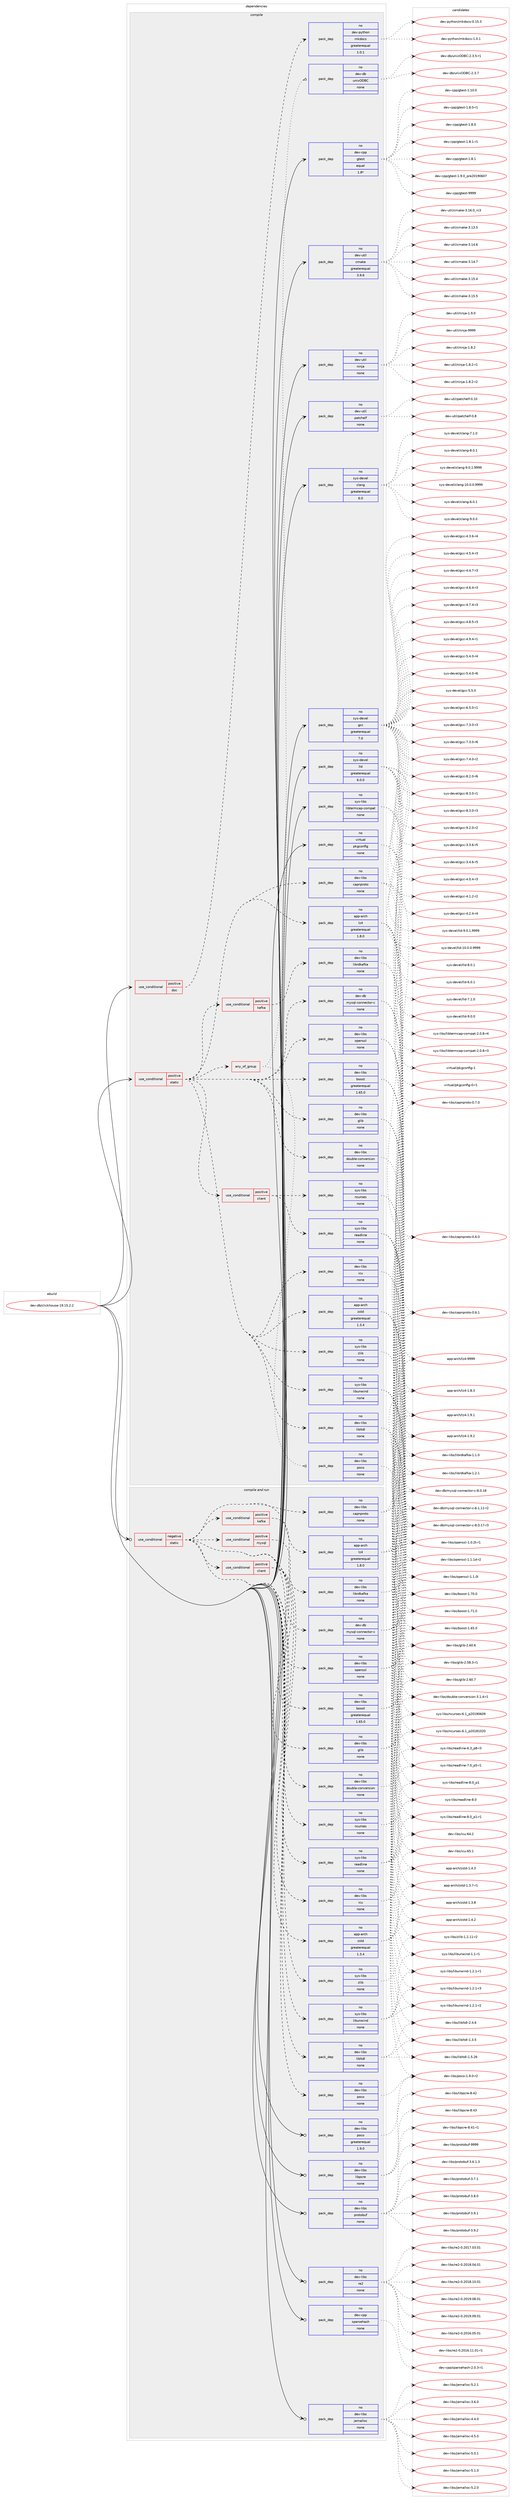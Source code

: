 digraph prolog {

# *************
# Graph options
# *************

newrank=true;
concentrate=true;
compound=true;
graph [rankdir=LR,fontname=Helvetica,fontsize=10,ranksep=1.5];#, ranksep=2.5, nodesep=0.2];
edge  [arrowhead=vee];
node  [fontname=Helvetica,fontsize=10];

# **********
# The ebuild
# **********

subgraph cluster_leftcol {
color=gray;
rank=same;
label=<<i>ebuild</i>>;
id [label="dev-db/clickhouse-19.15.2.2", color=red, width=4, href="../dev-db/clickhouse-19.15.2.2.svg"];
}

# ****************
# The dependencies
# ****************

subgraph cluster_midcol {
color=gray;
label=<<i>dependencies</i>>;
subgraph cluster_compile {
fillcolor="#eeeeee";
style=filled;
label=<<i>compile</i>>;
subgraph cond122513 {
dependency517816 [label=<<TABLE BORDER="0" CELLBORDER="1" CELLSPACING="0" CELLPADDING="4"><TR><TD ROWSPAN="3" CELLPADDING="10">use_conditional</TD></TR><TR><TD>positive</TD></TR><TR><TD>doc</TD></TR></TABLE>>, shape=none, color=red];
subgraph pack385701 {
dependency517817 [label=<<TABLE BORDER="0" CELLBORDER="1" CELLSPACING="0" CELLPADDING="4" WIDTH="220"><TR><TD ROWSPAN="6" CELLPADDING="30">pack_dep</TD></TR><TR><TD WIDTH="110">no</TD></TR><TR><TD>dev-python</TD></TR><TR><TD>mkdocs</TD></TR><TR><TD>greaterequal</TD></TR><TR><TD>1.0.1</TD></TR></TABLE>>, shape=none, color=blue];
}
dependency517816:e -> dependency517817:w [weight=20,style="dashed",arrowhead="vee"];
}
id:e -> dependency517816:w [weight=20,style="solid",arrowhead="vee"];
subgraph cond122514 {
dependency517818 [label=<<TABLE BORDER="0" CELLBORDER="1" CELLSPACING="0" CELLPADDING="4"><TR><TD ROWSPAN="3" CELLPADDING="10">use_conditional</TD></TR><TR><TD>positive</TD></TR><TR><TD>static</TD></TR></TABLE>>, shape=none, color=red];
subgraph pack385702 {
dependency517819 [label=<<TABLE BORDER="0" CELLBORDER="1" CELLSPACING="0" CELLPADDING="4" WIDTH="220"><TR><TD ROWSPAN="6" CELLPADDING="30">pack_dep</TD></TR><TR><TD WIDTH="110">no</TD></TR><TR><TD>app-arch</TD></TR><TR><TD>lz4</TD></TR><TR><TD>greaterequal</TD></TR><TR><TD>1.8.0</TD></TR></TABLE>>, shape=none, color=blue];
}
dependency517818:e -> dependency517819:w [weight=20,style="dashed",arrowhead="vee"];
subgraph pack385703 {
dependency517820 [label=<<TABLE BORDER="0" CELLBORDER="1" CELLSPACING="0" CELLPADDING="4" WIDTH="220"><TR><TD ROWSPAN="6" CELLPADDING="30">pack_dep</TD></TR><TR><TD WIDTH="110">no</TD></TR><TR><TD>app-arch</TD></TR><TR><TD>zstd</TD></TR><TR><TD>greaterequal</TD></TR><TR><TD>1.3.4</TD></TR></TABLE>>, shape=none, color=blue];
}
dependency517818:e -> dependency517820:w [weight=20,style="dashed",arrowhead="vee"];
subgraph cond122515 {
dependency517821 [label=<<TABLE BORDER="0" CELLBORDER="1" CELLSPACING="0" CELLPADDING="4"><TR><TD ROWSPAN="3" CELLPADDING="10">use_conditional</TD></TR><TR><TD>positive</TD></TR><TR><TD>client</TD></TR></TABLE>>, shape=none, color=red];
subgraph pack385704 {
dependency517822 [label=<<TABLE BORDER="0" CELLBORDER="1" CELLSPACING="0" CELLPADDING="4" WIDTH="220"><TR><TD ROWSPAN="6" CELLPADDING="30">pack_dep</TD></TR><TR><TD WIDTH="110">no</TD></TR><TR><TD>sys-libs</TD></TR><TR><TD>ncurses</TD></TR><TR><TD>none</TD></TR><TR><TD></TD></TR></TABLE>>, shape=none, color=blue];
}
dependency517821:e -> dependency517822:w [weight=20,style="dashed",arrowhead="vee"];
subgraph pack385705 {
dependency517823 [label=<<TABLE BORDER="0" CELLBORDER="1" CELLSPACING="0" CELLPADDING="4" WIDTH="220"><TR><TD ROWSPAN="6" CELLPADDING="30">pack_dep</TD></TR><TR><TD WIDTH="110">no</TD></TR><TR><TD>sys-libs</TD></TR><TR><TD>readline</TD></TR><TR><TD>none</TD></TR><TR><TD></TD></TR></TABLE>>, shape=none, color=blue];
}
dependency517821:e -> dependency517823:w [weight=20,style="dashed",arrowhead="vee"];
}
dependency517818:e -> dependency517821:w [weight=20,style="dashed",arrowhead="vee"];
subgraph pack385706 {
dependency517824 [label=<<TABLE BORDER="0" CELLBORDER="1" CELLSPACING="0" CELLPADDING="4" WIDTH="220"><TR><TD ROWSPAN="6" CELLPADDING="30">pack_dep</TD></TR><TR><TD WIDTH="110">no</TD></TR><TR><TD>dev-libs</TD></TR><TR><TD>double-conversion</TD></TR><TR><TD>none</TD></TR><TR><TD></TD></TR></TABLE>>, shape=none, color=blue];
}
dependency517818:e -> dependency517824:w [weight=20,style="dashed",arrowhead="vee"];
subgraph pack385707 {
dependency517825 [label=<<TABLE BORDER="0" CELLBORDER="1" CELLSPACING="0" CELLPADDING="4" WIDTH="220"><TR><TD ROWSPAN="6" CELLPADDING="30">pack_dep</TD></TR><TR><TD WIDTH="110">no</TD></TR><TR><TD>dev-libs</TD></TR><TR><TD>capnproto</TD></TR><TR><TD>none</TD></TR><TR><TD></TD></TR></TABLE>>, shape=none, color=blue];
}
dependency517818:e -> dependency517825:w [weight=20,style="dashed",arrowhead="vee"];
subgraph pack385708 {
dependency517826 [label=<<TABLE BORDER="0" CELLBORDER="1" CELLSPACING="0" CELLPADDING="4" WIDTH="220"><TR><TD ROWSPAN="6" CELLPADDING="30">pack_dep</TD></TR><TR><TD WIDTH="110">no</TD></TR><TR><TD>dev-libs</TD></TR><TR><TD>libltdl</TD></TR><TR><TD>none</TD></TR><TR><TD></TD></TR></TABLE>>, shape=none, color=blue];
}
dependency517818:e -> dependency517826:w [weight=20,style="dashed",arrowhead="vee"];
subgraph pack385709 {
dependency517827 [label=<<TABLE BORDER="0" CELLBORDER="1" CELLSPACING="0" CELLPADDING="4" WIDTH="220"><TR><TD ROWSPAN="6" CELLPADDING="30">pack_dep</TD></TR><TR><TD WIDTH="110">no</TD></TR><TR><TD>sys-libs</TD></TR><TR><TD>libunwind</TD></TR><TR><TD>none</TD></TR><TR><TD></TD></TR></TABLE>>, shape=none, color=blue];
}
dependency517818:e -> dependency517827:w [weight=20,style="dashed",arrowhead="vee"];
subgraph pack385710 {
dependency517828 [label=<<TABLE BORDER="0" CELLBORDER="1" CELLSPACING="0" CELLPADDING="4" WIDTH="220"><TR><TD ROWSPAN="6" CELLPADDING="30">pack_dep</TD></TR><TR><TD WIDTH="110">no</TD></TR><TR><TD>sys-libs</TD></TR><TR><TD>zlib</TD></TR><TR><TD>none</TD></TR><TR><TD></TD></TR></TABLE>>, shape=none, color=blue];
}
dependency517818:e -> dependency517828:w [weight=20,style="dashed",arrowhead="vee"];
subgraph any9274 {
dependency517829 [label=<<TABLE BORDER="0" CELLBORDER="1" CELLSPACING="0" CELLPADDING="4"><TR><TD CELLPADDING="10">any_of_group</TD></TR></TABLE>>, shape=none, color=red];subgraph pack385711 {
dependency517830 [label=<<TABLE BORDER="0" CELLBORDER="1" CELLSPACING="0" CELLPADDING="4" WIDTH="220"><TR><TD ROWSPAN="6" CELLPADDING="30">pack_dep</TD></TR><TR><TD WIDTH="110">no</TD></TR><TR><TD>dev-db</TD></TR><TR><TD>unixODBC</TD></TR><TR><TD>none</TD></TR><TR><TD></TD></TR></TABLE>>, shape=none, color=blue];
}
dependency517829:e -> dependency517830:w [weight=20,style="dotted",arrowhead="oinv"];
subgraph pack385712 {
dependency517831 [label=<<TABLE BORDER="0" CELLBORDER="1" CELLSPACING="0" CELLPADDING="4" WIDTH="220"><TR><TD ROWSPAN="6" CELLPADDING="30">pack_dep</TD></TR><TR><TD WIDTH="110">no</TD></TR><TR><TD>dev-libs</TD></TR><TR><TD>poco</TD></TR><TR><TD>none</TD></TR><TR><TD></TD></TR></TABLE>>, shape=none, color=blue];
}
dependency517829:e -> dependency517831:w [weight=20,style="dotted",arrowhead="oinv"];
}
dependency517818:e -> dependency517829:w [weight=20,style="dashed",arrowhead="vee"];
subgraph pack385713 {
dependency517832 [label=<<TABLE BORDER="0" CELLBORDER="1" CELLSPACING="0" CELLPADDING="4" WIDTH="220"><TR><TD ROWSPAN="6" CELLPADDING="30">pack_dep</TD></TR><TR><TD WIDTH="110">no</TD></TR><TR><TD>dev-libs</TD></TR><TR><TD>icu</TD></TR><TR><TD>none</TD></TR><TR><TD></TD></TR></TABLE>>, shape=none, color=blue];
}
dependency517818:e -> dependency517832:w [weight=20,style="dashed",arrowhead="vee"];
subgraph pack385714 {
dependency517833 [label=<<TABLE BORDER="0" CELLBORDER="1" CELLSPACING="0" CELLPADDING="4" WIDTH="220"><TR><TD ROWSPAN="6" CELLPADDING="30">pack_dep</TD></TR><TR><TD WIDTH="110">no</TD></TR><TR><TD>dev-libs</TD></TR><TR><TD>glib</TD></TR><TR><TD>none</TD></TR><TR><TD></TD></TR></TABLE>>, shape=none, color=blue];
}
dependency517818:e -> dependency517833:w [weight=20,style="dashed",arrowhead="vee"];
subgraph pack385715 {
dependency517834 [label=<<TABLE BORDER="0" CELLBORDER="1" CELLSPACING="0" CELLPADDING="4" WIDTH="220"><TR><TD ROWSPAN="6" CELLPADDING="30">pack_dep</TD></TR><TR><TD WIDTH="110">no</TD></TR><TR><TD>dev-libs</TD></TR><TR><TD>boost</TD></TR><TR><TD>greaterequal</TD></TR><TR><TD>1.65.0</TD></TR></TABLE>>, shape=none, color=blue];
}
dependency517818:e -> dependency517834:w [weight=20,style="dashed",arrowhead="vee"];
subgraph pack385716 {
dependency517835 [label=<<TABLE BORDER="0" CELLBORDER="1" CELLSPACING="0" CELLPADDING="4" WIDTH="220"><TR><TD ROWSPAN="6" CELLPADDING="30">pack_dep</TD></TR><TR><TD WIDTH="110">no</TD></TR><TR><TD>dev-libs</TD></TR><TR><TD>openssl</TD></TR><TR><TD>none</TD></TR><TR><TD></TD></TR></TABLE>>, shape=none, color=blue];
}
dependency517818:e -> dependency517835:w [weight=20,style="dashed",arrowhead="vee"];
subgraph pack385717 {
dependency517836 [label=<<TABLE BORDER="0" CELLBORDER="1" CELLSPACING="0" CELLPADDING="4" WIDTH="220"><TR><TD ROWSPAN="6" CELLPADDING="30">pack_dep</TD></TR><TR><TD WIDTH="110">no</TD></TR><TR><TD>dev-db</TD></TR><TR><TD>mysql-connector-c</TD></TR><TR><TD>none</TD></TR><TR><TD></TD></TR></TABLE>>, shape=none, color=blue];
}
dependency517818:e -> dependency517836:w [weight=20,style="dashed",arrowhead="vee"];
subgraph cond122516 {
dependency517837 [label=<<TABLE BORDER="0" CELLBORDER="1" CELLSPACING="0" CELLPADDING="4"><TR><TD ROWSPAN="3" CELLPADDING="10">use_conditional</TD></TR><TR><TD>positive</TD></TR><TR><TD>kafka</TD></TR></TABLE>>, shape=none, color=red];
subgraph pack385718 {
dependency517838 [label=<<TABLE BORDER="0" CELLBORDER="1" CELLSPACING="0" CELLPADDING="4" WIDTH="220"><TR><TD ROWSPAN="6" CELLPADDING="30">pack_dep</TD></TR><TR><TD WIDTH="110">no</TD></TR><TR><TD>dev-libs</TD></TR><TR><TD>librdkafka</TD></TR><TR><TD>none</TD></TR><TR><TD></TD></TR></TABLE>>, shape=none, color=blue];
}
dependency517837:e -> dependency517838:w [weight=20,style="dashed",arrowhead="vee"];
}
dependency517818:e -> dependency517837:w [weight=20,style="dashed",arrowhead="vee"];
}
id:e -> dependency517818:w [weight=20,style="solid",arrowhead="vee"];
subgraph pack385719 {
dependency517839 [label=<<TABLE BORDER="0" CELLBORDER="1" CELLSPACING="0" CELLPADDING="4" WIDTH="220"><TR><TD ROWSPAN="6" CELLPADDING="30">pack_dep</TD></TR><TR><TD WIDTH="110">no</TD></TR><TR><TD>dev-cpp</TD></TR><TR><TD>gtest</TD></TR><TR><TD>equal</TD></TR><TR><TD>1.8*</TD></TR></TABLE>>, shape=none, color=blue];
}
id:e -> dependency517839:w [weight=20,style="solid",arrowhead="vee"];
subgraph pack385720 {
dependency517840 [label=<<TABLE BORDER="0" CELLBORDER="1" CELLSPACING="0" CELLPADDING="4" WIDTH="220"><TR><TD ROWSPAN="6" CELLPADDING="30">pack_dep</TD></TR><TR><TD WIDTH="110">no</TD></TR><TR><TD>dev-util</TD></TR><TR><TD>cmake</TD></TR><TR><TD>greaterequal</TD></TR><TR><TD>3.9.6</TD></TR></TABLE>>, shape=none, color=blue];
}
id:e -> dependency517840:w [weight=20,style="solid",arrowhead="vee"];
subgraph pack385721 {
dependency517841 [label=<<TABLE BORDER="0" CELLBORDER="1" CELLSPACING="0" CELLPADDING="4" WIDTH="220"><TR><TD ROWSPAN="6" CELLPADDING="30">pack_dep</TD></TR><TR><TD WIDTH="110">no</TD></TR><TR><TD>dev-util</TD></TR><TR><TD>ninja</TD></TR><TR><TD>none</TD></TR><TR><TD></TD></TR></TABLE>>, shape=none, color=blue];
}
id:e -> dependency517841:w [weight=20,style="solid",arrowhead="vee"];
subgraph pack385722 {
dependency517842 [label=<<TABLE BORDER="0" CELLBORDER="1" CELLSPACING="0" CELLPADDING="4" WIDTH="220"><TR><TD ROWSPAN="6" CELLPADDING="30">pack_dep</TD></TR><TR><TD WIDTH="110">no</TD></TR><TR><TD>dev-util</TD></TR><TR><TD>patchelf</TD></TR><TR><TD>none</TD></TR><TR><TD></TD></TR></TABLE>>, shape=none, color=blue];
}
id:e -> dependency517842:w [weight=20,style="solid",arrowhead="vee"];
subgraph pack385723 {
dependency517843 [label=<<TABLE BORDER="0" CELLBORDER="1" CELLSPACING="0" CELLPADDING="4" WIDTH="220"><TR><TD ROWSPAN="6" CELLPADDING="30">pack_dep</TD></TR><TR><TD WIDTH="110">no</TD></TR><TR><TD>sys-devel</TD></TR><TR><TD>clang</TD></TR><TR><TD>greaterequal</TD></TR><TR><TD>6.0</TD></TR></TABLE>>, shape=none, color=blue];
}
id:e -> dependency517843:w [weight=20,style="solid",arrowhead="vee"];
subgraph pack385724 {
dependency517844 [label=<<TABLE BORDER="0" CELLBORDER="1" CELLSPACING="0" CELLPADDING="4" WIDTH="220"><TR><TD ROWSPAN="6" CELLPADDING="30">pack_dep</TD></TR><TR><TD WIDTH="110">no</TD></TR><TR><TD>sys-devel</TD></TR><TR><TD>gcc</TD></TR><TR><TD>greaterequal</TD></TR><TR><TD>7.0</TD></TR></TABLE>>, shape=none, color=blue];
}
id:e -> dependency517844:w [weight=20,style="solid",arrowhead="vee"];
subgraph pack385725 {
dependency517845 [label=<<TABLE BORDER="0" CELLBORDER="1" CELLSPACING="0" CELLPADDING="4" WIDTH="220"><TR><TD ROWSPAN="6" CELLPADDING="30">pack_dep</TD></TR><TR><TD WIDTH="110">no</TD></TR><TR><TD>sys-devel</TD></TR><TR><TD>lld</TD></TR><TR><TD>greaterequal</TD></TR><TR><TD>6.0.0</TD></TR></TABLE>>, shape=none, color=blue];
}
id:e -> dependency517845:w [weight=20,style="solid",arrowhead="vee"];
subgraph pack385726 {
dependency517846 [label=<<TABLE BORDER="0" CELLBORDER="1" CELLSPACING="0" CELLPADDING="4" WIDTH="220"><TR><TD ROWSPAN="6" CELLPADDING="30">pack_dep</TD></TR><TR><TD WIDTH="110">no</TD></TR><TR><TD>sys-libs</TD></TR><TR><TD>libtermcap-compat</TD></TR><TR><TD>none</TD></TR><TR><TD></TD></TR></TABLE>>, shape=none, color=blue];
}
id:e -> dependency517846:w [weight=20,style="solid",arrowhead="vee"];
subgraph pack385727 {
dependency517847 [label=<<TABLE BORDER="0" CELLBORDER="1" CELLSPACING="0" CELLPADDING="4" WIDTH="220"><TR><TD ROWSPAN="6" CELLPADDING="30">pack_dep</TD></TR><TR><TD WIDTH="110">no</TD></TR><TR><TD>virtual</TD></TR><TR><TD>pkgconfig</TD></TR><TR><TD>none</TD></TR><TR><TD></TD></TR></TABLE>>, shape=none, color=blue];
}
id:e -> dependency517847:w [weight=20,style="solid",arrowhead="vee"];
}
subgraph cluster_compileandrun {
fillcolor="#eeeeee";
style=filled;
label=<<i>compile and run</i>>;
subgraph cond122517 {
dependency517848 [label=<<TABLE BORDER="0" CELLBORDER="1" CELLSPACING="0" CELLPADDING="4"><TR><TD ROWSPAN="3" CELLPADDING="10">use_conditional</TD></TR><TR><TD>negative</TD></TR><TR><TD>static</TD></TR></TABLE>>, shape=none, color=red];
subgraph pack385728 {
dependency517849 [label=<<TABLE BORDER="0" CELLBORDER="1" CELLSPACING="0" CELLPADDING="4" WIDTH="220"><TR><TD ROWSPAN="6" CELLPADDING="30">pack_dep</TD></TR><TR><TD WIDTH="110">no</TD></TR><TR><TD>app-arch</TD></TR><TR><TD>lz4</TD></TR><TR><TD>greaterequal</TD></TR><TR><TD>1.8.0</TD></TR></TABLE>>, shape=none, color=blue];
}
dependency517848:e -> dependency517849:w [weight=20,style="dashed",arrowhead="vee"];
subgraph pack385729 {
dependency517850 [label=<<TABLE BORDER="0" CELLBORDER="1" CELLSPACING="0" CELLPADDING="4" WIDTH="220"><TR><TD ROWSPAN="6" CELLPADDING="30">pack_dep</TD></TR><TR><TD WIDTH="110">no</TD></TR><TR><TD>app-arch</TD></TR><TR><TD>zstd</TD></TR><TR><TD>greaterequal</TD></TR><TR><TD>1.3.4</TD></TR></TABLE>>, shape=none, color=blue];
}
dependency517848:e -> dependency517850:w [weight=20,style="dashed",arrowhead="vee"];
subgraph cond122518 {
dependency517851 [label=<<TABLE BORDER="0" CELLBORDER="1" CELLSPACING="0" CELLPADDING="4"><TR><TD ROWSPAN="3" CELLPADDING="10">use_conditional</TD></TR><TR><TD>positive</TD></TR><TR><TD>client</TD></TR></TABLE>>, shape=none, color=red];
subgraph pack385730 {
dependency517852 [label=<<TABLE BORDER="0" CELLBORDER="1" CELLSPACING="0" CELLPADDING="4" WIDTH="220"><TR><TD ROWSPAN="6" CELLPADDING="30">pack_dep</TD></TR><TR><TD WIDTH="110">no</TD></TR><TR><TD>sys-libs</TD></TR><TR><TD>ncurses</TD></TR><TR><TD>none</TD></TR><TR><TD></TD></TR></TABLE>>, shape=none, color=blue];
}
dependency517851:e -> dependency517852:w [weight=20,style="dashed",arrowhead="vee"];
subgraph pack385731 {
dependency517853 [label=<<TABLE BORDER="0" CELLBORDER="1" CELLSPACING="0" CELLPADDING="4" WIDTH="220"><TR><TD ROWSPAN="6" CELLPADDING="30">pack_dep</TD></TR><TR><TD WIDTH="110">no</TD></TR><TR><TD>sys-libs</TD></TR><TR><TD>readline</TD></TR><TR><TD>none</TD></TR><TR><TD></TD></TR></TABLE>>, shape=none, color=blue];
}
dependency517851:e -> dependency517853:w [weight=20,style="dashed",arrowhead="vee"];
}
dependency517848:e -> dependency517851:w [weight=20,style="dashed",arrowhead="vee"];
subgraph pack385732 {
dependency517854 [label=<<TABLE BORDER="0" CELLBORDER="1" CELLSPACING="0" CELLPADDING="4" WIDTH="220"><TR><TD ROWSPAN="6" CELLPADDING="30">pack_dep</TD></TR><TR><TD WIDTH="110">no</TD></TR><TR><TD>dev-libs</TD></TR><TR><TD>double-conversion</TD></TR><TR><TD>none</TD></TR><TR><TD></TD></TR></TABLE>>, shape=none, color=blue];
}
dependency517848:e -> dependency517854:w [weight=20,style="dashed",arrowhead="vee"];
subgraph pack385733 {
dependency517855 [label=<<TABLE BORDER="0" CELLBORDER="1" CELLSPACING="0" CELLPADDING="4" WIDTH="220"><TR><TD ROWSPAN="6" CELLPADDING="30">pack_dep</TD></TR><TR><TD WIDTH="110">no</TD></TR><TR><TD>dev-libs</TD></TR><TR><TD>capnproto</TD></TR><TR><TD>none</TD></TR><TR><TD></TD></TR></TABLE>>, shape=none, color=blue];
}
dependency517848:e -> dependency517855:w [weight=20,style="dashed",arrowhead="vee"];
subgraph pack385734 {
dependency517856 [label=<<TABLE BORDER="0" CELLBORDER="1" CELLSPACING="0" CELLPADDING="4" WIDTH="220"><TR><TD ROWSPAN="6" CELLPADDING="30">pack_dep</TD></TR><TR><TD WIDTH="110">no</TD></TR><TR><TD>dev-libs</TD></TR><TR><TD>libltdl</TD></TR><TR><TD>none</TD></TR><TR><TD></TD></TR></TABLE>>, shape=none, color=blue];
}
dependency517848:e -> dependency517856:w [weight=20,style="dashed",arrowhead="vee"];
subgraph pack385735 {
dependency517857 [label=<<TABLE BORDER="0" CELLBORDER="1" CELLSPACING="0" CELLPADDING="4" WIDTH="220"><TR><TD ROWSPAN="6" CELLPADDING="30">pack_dep</TD></TR><TR><TD WIDTH="110">no</TD></TR><TR><TD>sys-libs</TD></TR><TR><TD>libunwind</TD></TR><TR><TD>none</TD></TR><TR><TD></TD></TR></TABLE>>, shape=none, color=blue];
}
dependency517848:e -> dependency517857:w [weight=20,style="dashed",arrowhead="vee"];
subgraph pack385736 {
dependency517858 [label=<<TABLE BORDER="0" CELLBORDER="1" CELLSPACING="0" CELLPADDING="4" WIDTH="220"><TR><TD ROWSPAN="6" CELLPADDING="30">pack_dep</TD></TR><TR><TD WIDTH="110">no</TD></TR><TR><TD>sys-libs</TD></TR><TR><TD>zlib</TD></TR><TR><TD>none</TD></TR><TR><TD></TD></TR></TABLE>>, shape=none, color=blue];
}
dependency517848:e -> dependency517858:w [weight=20,style="dashed",arrowhead="vee"];
subgraph pack385737 {
dependency517859 [label=<<TABLE BORDER="0" CELLBORDER="1" CELLSPACING="0" CELLPADDING="4" WIDTH="220"><TR><TD ROWSPAN="6" CELLPADDING="30">pack_dep</TD></TR><TR><TD WIDTH="110">no</TD></TR><TR><TD>dev-libs</TD></TR><TR><TD>poco</TD></TR><TR><TD>none</TD></TR><TR><TD></TD></TR></TABLE>>, shape=none, color=blue];
}
dependency517848:e -> dependency517859:w [weight=20,style="dashed",arrowhead="vee"];
subgraph pack385738 {
dependency517860 [label=<<TABLE BORDER="0" CELLBORDER="1" CELLSPACING="0" CELLPADDING="4" WIDTH="220"><TR><TD ROWSPAN="6" CELLPADDING="30">pack_dep</TD></TR><TR><TD WIDTH="110">no</TD></TR><TR><TD>dev-libs</TD></TR><TR><TD>icu</TD></TR><TR><TD>none</TD></TR><TR><TD></TD></TR></TABLE>>, shape=none, color=blue];
}
dependency517848:e -> dependency517860:w [weight=20,style="dashed",arrowhead="vee"];
subgraph pack385739 {
dependency517861 [label=<<TABLE BORDER="0" CELLBORDER="1" CELLSPACING="0" CELLPADDING="4" WIDTH="220"><TR><TD ROWSPAN="6" CELLPADDING="30">pack_dep</TD></TR><TR><TD WIDTH="110">no</TD></TR><TR><TD>dev-libs</TD></TR><TR><TD>glib</TD></TR><TR><TD>none</TD></TR><TR><TD></TD></TR></TABLE>>, shape=none, color=blue];
}
dependency517848:e -> dependency517861:w [weight=20,style="dashed",arrowhead="vee"];
subgraph pack385740 {
dependency517862 [label=<<TABLE BORDER="0" CELLBORDER="1" CELLSPACING="0" CELLPADDING="4" WIDTH="220"><TR><TD ROWSPAN="6" CELLPADDING="30">pack_dep</TD></TR><TR><TD WIDTH="110">no</TD></TR><TR><TD>dev-libs</TD></TR><TR><TD>boost</TD></TR><TR><TD>greaterequal</TD></TR><TR><TD>1.65.0</TD></TR></TABLE>>, shape=none, color=blue];
}
dependency517848:e -> dependency517862:w [weight=20,style="dashed",arrowhead="vee"];
subgraph pack385741 {
dependency517863 [label=<<TABLE BORDER="0" CELLBORDER="1" CELLSPACING="0" CELLPADDING="4" WIDTH="220"><TR><TD ROWSPAN="6" CELLPADDING="30">pack_dep</TD></TR><TR><TD WIDTH="110">no</TD></TR><TR><TD>dev-libs</TD></TR><TR><TD>openssl</TD></TR><TR><TD>none</TD></TR><TR><TD></TD></TR></TABLE>>, shape=none, color=blue];
}
dependency517848:e -> dependency517863:w [weight=20,style="dashed",arrowhead="vee"];
subgraph cond122519 {
dependency517864 [label=<<TABLE BORDER="0" CELLBORDER="1" CELLSPACING="0" CELLPADDING="4"><TR><TD ROWSPAN="3" CELLPADDING="10">use_conditional</TD></TR><TR><TD>positive</TD></TR><TR><TD>kafka</TD></TR></TABLE>>, shape=none, color=red];
subgraph pack385742 {
dependency517865 [label=<<TABLE BORDER="0" CELLBORDER="1" CELLSPACING="0" CELLPADDING="4" WIDTH="220"><TR><TD ROWSPAN="6" CELLPADDING="30">pack_dep</TD></TR><TR><TD WIDTH="110">no</TD></TR><TR><TD>dev-libs</TD></TR><TR><TD>librdkafka</TD></TR><TR><TD>none</TD></TR><TR><TD></TD></TR></TABLE>>, shape=none, color=blue];
}
dependency517864:e -> dependency517865:w [weight=20,style="dashed",arrowhead="vee"];
}
dependency517848:e -> dependency517864:w [weight=20,style="dashed",arrowhead="vee"];
subgraph cond122520 {
dependency517866 [label=<<TABLE BORDER="0" CELLBORDER="1" CELLSPACING="0" CELLPADDING="4"><TR><TD ROWSPAN="3" CELLPADDING="10">use_conditional</TD></TR><TR><TD>positive</TD></TR><TR><TD>mysql</TD></TR></TABLE>>, shape=none, color=red];
subgraph pack385743 {
dependency517867 [label=<<TABLE BORDER="0" CELLBORDER="1" CELLSPACING="0" CELLPADDING="4" WIDTH="220"><TR><TD ROWSPAN="6" CELLPADDING="30">pack_dep</TD></TR><TR><TD WIDTH="110">no</TD></TR><TR><TD>dev-db</TD></TR><TR><TD>mysql-connector-c</TD></TR><TR><TD>none</TD></TR><TR><TD></TD></TR></TABLE>>, shape=none, color=blue];
}
dependency517866:e -> dependency517867:w [weight=20,style="dashed",arrowhead="vee"];
}
dependency517848:e -> dependency517866:w [weight=20,style="dashed",arrowhead="vee"];
}
id:e -> dependency517848:w [weight=20,style="solid",arrowhead="odotvee"];
subgraph pack385744 {
dependency517868 [label=<<TABLE BORDER="0" CELLBORDER="1" CELLSPACING="0" CELLPADDING="4" WIDTH="220"><TR><TD ROWSPAN="6" CELLPADDING="30">pack_dep</TD></TR><TR><TD WIDTH="110">no</TD></TR><TR><TD>dev-cpp</TD></TR><TR><TD>sparsehash</TD></TR><TR><TD>none</TD></TR><TR><TD></TD></TR></TABLE>>, shape=none, color=blue];
}
id:e -> dependency517868:w [weight=20,style="solid",arrowhead="odotvee"];
subgraph pack385745 {
dependency517869 [label=<<TABLE BORDER="0" CELLBORDER="1" CELLSPACING="0" CELLPADDING="4" WIDTH="220"><TR><TD ROWSPAN="6" CELLPADDING="30">pack_dep</TD></TR><TR><TD WIDTH="110">no</TD></TR><TR><TD>dev-libs</TD></TR><TR><TD>jemalloc</TD></TR><TR><TD>none</TD></TR><TR><TD></TD></TR></TABLE>>, shape=none, color=blue];
}
id:e -> dependency517869:w [weight=20,style="solid",arrowhead="odotvee"];
subgraph pack385746 {
dependency517870 [label=<<TABLE BORDER="0" CELLBORDER="1" CELLSPACING="0" CELLPADDING="4" WIDTH="220"><TR><TD ROWSPAN="6" CELLPADDING="30">pack_dep</TD></TR><TR><TD WIDTH="110">no</TD></TR><TR><TD>dev-libs</TD></TR><TR><TD>libpcre</TD></TR><TR><TD>none</TD></TR><TR><TD></TD></TR></TABLE>>, shape=none, color=blue];
}
id:e -> dependency517870:w [weight=20,style="solid",arrowhead="odotvee"];
subgraph pack385747 {
dependency517871 [label=<<TABLE BORDER="0" CELLBORDER="1" CELLSPACING="0" CELLPADDING="4" WIDTH="220"><TR><TD ROWSPAN="6" CELLPADDING="30">pack_dep</TD></TR><TR><TD WIDTH="110">no</TD></TR><TR><TD>dev-libs</TD></TR><TR><TD>poco</TD></TR><TR><TD>greaterequal</TD></TR><TR><TD>1.9.0</TD></TR></TABLE>>, shape=none, color=blue];
}
id:e -> dependency517871:w [weight=20,style="solid",arrowhead="odotvee"];
subgraph pack385748 {
dependency517872 [label=<<TABLE BORDER="0" CELLBORDER="1" CELLSPACING="0" CELLPADDING="4" WIDTH="220"><TR><TD ROWSPAN="6" CELLPADDING="30">pack_dep</TD></TR><TR><TD WIDTH="110">no</TD></TR><TR><TD>dev-libs</TD></TR><TR><TD>protobuf</TD></TR><TR><TD>none</TD></TR><TR><TD></TD></TR></TABLE>>, shape=none, color=blue];
}
id:e -> dependency517872:w [weight=20,style="solid",arrowhead="odotvee"];
subgraph pack385749 {
dependency517873 [label=<<TABLE BORDER="0" CELLBORDER="1" CELLSPACING="0" CELLPADDING="4" WIDTH="220"><TR><TD ROWSPAN="6" CELLPADDING="30">pack_dep</TD></TR><TR><TD WIDTH="110">no</TD></TR><TR><TD>dev-libs</TD></TR><TR><TD>re2</TD></TR><TR><TD>none</TD></TR><TR><TD></TD></TR></TABLE>>, shape=none, color=blue];
}
id:e -> dependency517873:w [weight=20,style="solid",arrowhead="odotvee"];
}
subgraph cluster_run {
fillcolor="#eeeeee";
style=filled;
label=<<i>run</i>>;
}
}

# **************
# The candidates
# **************

subgraph cluster_choices {
rank=same;
color=gray;
label=<<i>candidates</i>>;

subgraph choice385701 {
color=black;
nodesep=1;
choice10010111845112121116104111110471091071001119911545484649534651 [label="dev-python/mkdocs-0.15.3", color=red, width=4,href="../dev-python/mkdocs-0.15.3.svg"];
choice100101118451121211161041111104710910710011199115454946484649 [label="dev-python/mkdocs-1.0.1", color=red, width=4,href="../dev-python/mkdocs-1.0.1.svg"];
dependency517817:e -> choice10010111845112121116104111110471091071001119911545484649534651:w [style=dotted,weight="100"];
dependency517817:e -> choice100101118451121211161041111104710910710011199115454946484649:w [style=dotted,weight="100"];
}
subgraph choice385702 {
color=black;
nodesep=1;
choice971121124597114991044710812252454946564651 [label="app-arch/lz4-1.8.3", color=red, width=4,href="../app-arch/lz4-1.8.3.svg"];
choice971121124597114991044710812252454946574649 [label="app-arch/lz4-1.9.1", color=red, width=4,href="../app-arch/lz4-1.9.1.svg"];
choice971121124597114991044710812252454946574650 [label="app-arch/lz4-1.9.2", color=red, width=4,href="../app-arch/lz4-1.9.2.svg"];
choice9711211245971149910447108122524557575757 [label="app-arch/lz4-9999", color=red, width=4,href="../app-arch/lz4-9999.svg"];
dependency517819:e -> choice971121124597114991044710812252454946564651:w [style=dotted,weight="100"];
dependency517819:e -> choice971121124597114991044710812252454946574649:w [style=dotted,weight="100"];
dependency517819:e -> choice971121124597114991044710812252454946574650:w [style=dotted,weight="100"];
dependency517819:e -> choice9711211245971149910447108122524557575757:w [style=dotted,weight="100"];
}
subgraph choice385703 {
color=black;
nodesep=1;
choice97112112459711499104471221151161004549465146554511449 [label="app-arch/zstd-1.3.7-r1", color=red, width=4,href="../app-arch/zstd-1.3.7-r1.svg"];
choice9711211245971149910447122115116100454946514656 [label="app-arch/zstd-1.3.8", color=red, width=4,href="../app-arch/zstd-1.3.8.svg"];
choice9711211245971149910447122115116100454946524650 [label="app-arch/zstd-1.4.2", color=red, width=4,href="../app-arch/zstd-1.4.2.svg"];
choice9711211245971149910447122115116100454946524651 [label="app-arch/zstd-1.4.3", color=red, width=4,href="../app-arch/zstd-1.4.3.svg"];
dependency517820:e -> choice97112112459711499104471221151161004549465146554511449:w [style=dotted,weight="100"];
dependency517820:e -> choice9711211245971149910447122115116100454946514656:w [style=dotted,weight="100"];
dependency517820:e -> choice9711211245971149910447122115116100454946524650:w [style=dotted,weight="100"];
dependency517820:e -> choice9711211245971149910447122115116100454946524651:w [style=dotted,weight="100"];
}
subgraph choice385704 {
color=black;
nodesep=1;
choice1151211154510810598115471109911711411510111545544649951125048495649485048 [label="sys-libs/ncurses-6.1_p20181020", color=red, width=4,href="../sys-libs/ncurses-6.1_p20181020.svg"];
choice1151211154510810598115471109911711411510111545544649951125048495748544857 [label="sys-libs/ncurses-6.1_p20190609", color=red, width=4,href="../sys-libs/ncurses-6.1_p20190609.svg"];
dependency517822:e -> choice1151211154510810598115471109911711411510111545544649951125048495649485048:w [style=dotted,weight="100"];
dependency517822:e -> choice1151211154510810598115471109911711411510111545544649951125048495748544857:w [style=dotted,weight="100"];
}
subgraph choice385705 {
color=black;
nodesep=1;
choice115121115451081059811547114101971001081051101014554465195112564511451 [label="sys-libs/readline-6.3_p8-r3", color=red, width=4,href="../sys-libs/readline-6.3_p8-r3.svg"];
choice115121115451081059811547114101971001081051101014555464895112534511449 [label="sys-libs/readline-7.0_p5-r1", color=red, width=4,href="../sys-libs/readline-7.0_p5-r1.svg"];
choice1151211154510810598115471141019710010810511010145564648 [label="sys-libs/readline-8.0", color=red, width=4,href="../sys-libs/readline-8.0.svg"];
choice11512111545108105981154711410197100108105110101455646489511249 [label="sys-libs/readline-8.0_p1", color=red, width=4,href="../sys-libs/readline-8.0_p1.svg"];
choice115121115451081059811547114101971001081051101014556464895112494511449 [label="sys-libs/readline-8.0_p1-r1", color=red, width=4,href="../sys-libs/readline-8.0_p1-r1.svg"];
dependency517823:e -> choice115121115451081059811547114101971001081051101014554465195112564511451:w [style=dotted,weight="100"];
dependency517823:e -> choice115121115451081059811547114101971001081051101014555464895112534511449:w [style=dotted,weight="100"];
dependency517823:e -> choice1151211154510810598115471141019710010810511010145564648:w [style=dotted,weight="100"];
dependency517823:e -> choice11512111545108105981154711410197100108105110101455646489511249:w [style=dotted,weight="100"];
dependency517823:e -> choice115121115451081059811547114101971001081051101014556464895112494511449:w [style=dotted,weight="100"];
}
subgraph choice385706 {
color=black;
nodesep=1;
choice1001011184510810598115471001111179810810145991111101181011141151051111104551464946524511449 [label="dev-libs/double-conversion-3.1.4-r1", color=red, width=4,href="../dev-libs/double-conversion-3.1.4-r1.svg"];
dependency517824:e -> choice1001011184510810598115471001111179810810145991111101181011141151051111104551464946524511449:w [style=dotted,weight="100"];
}
subgraph choice385707 {
color=black;
nodesep=1;
choice1001011184510810598115479997112110112114111116111454846544648 [label="dev-libs/capnproto-0.6.0", color=red, width=4,href="../dev-libs/capnproto-0.6.0.svg"];
choice1001011184510810598115479997112110112114111116111454846544649 [label="dev-libs/capnproto-0.6.1", color=red, width=4,href="../dev-libs/capnproto-0.6.1.svg"];
choice1001011184510810598115479997112110112114111116111454846554648 [label="dev-libs/capnproto-0.7.0", color=red, width=4,href="../dev-libs/capnproto-0.7.0.svg"];
dependency517825:e -> choice1001011184510810598115479997112110112114111116111454846544648:w [style=dotted,weight="100"];
dependency517825:e -> choice1001011184510810598115479997112110112114111116111454846544649:w [style=dotted,weight="100"];
dependency517825:e -> choice1001011184510810598115479997112110112114111116111454846554648:w [style=dotted,weight="100"];
}
subgraph choice385708 {
color=black;
nodesep=1;
choice10010111845108105981154710810598108116100108454946514653 [label="dev-libs/libltdl-1.3.5", color=red, width=4,href="../dev-libs/libltdl-1.3.5.svg"];
choice1001011184510810598115471081059810811610010845494653465054 [label="dev-libs/libltdl-1.5.26", color=red, width=4,href="../dev-libs/libltdl-1.5.26.svg"];
choice10010111845108105981154710810598108116100108455046524654 [label="dev-libs/libltdl-2.4.6", color=red, width=4,href="../dev-libs/libltdl-2.4.6.svg"];
dependency517826:e -> choice10010111845108105981154710810598108116100108454946514653:w [style=dotted,weight="100"];
dependency517826:e -> choice1001011184510810598115471081059810811610010845494653465054:w [style=dotted,weight="100"];
dependency517826:e -> choice10010111845108105981154710810598108116100108455046524654:w [style=dotted,weight="100"];
}
subgraph choice385709 {
color=black;
nodesep=1;
choice11512111545108105981154710810598117110119105110100454946494511449 [label="sys-libs/libunwind-1.1-r1", color=red, width=4,href="../sys-libs/libunwind-1.1-r1.svg"];
choice115121115451081059811547108105981171101191051101004549465046494511449 [label="sys-libs/libunwind-1.2.1-r1", color=red, width=4,href="../sys-libs/libunwind-1.2.1-r1.svg"];
choice115121115451081059811547108105981171101191051101004549465046494511450 [label="sys-libs/libunwind-1.2.1-r2", color=red, width=4,href="../sys-libs/libunwind-1.2.1-r2.svg"];
choice115121115451081059811547108105981171101191051101004549465046494511451 [label="sys-libs/libunwind-1.2.1-r3", color=red, width=4,href="../sys-libs/libunwind-1.2.1-r3.svg"];
dependency517827:e -> choice11512111545108105981154710810598117110119105110100454946494511449:w [style=dotted,weight="100"];
dependency517827:e -> choice115121115451081059811547108105981171101191051101004549465046494511449:w [style=dotted,weight="100"];
dependency517827:e -> choice115121115451081059811547108105981171101191051101004549465046494511450:w [style=dotted,weight="100"];
dependency517827:e -> choice115121115451081059811547108105981171101191051101004549465046494511451:w [style=dotted,weight="100"];
}
subgraph choice385710 {
color=black;
nodesep=1;
choice11512111545108105981154712210810598454946504649494511450 [label="sys-libs/zlib-1.2.11-r2", color=red, width=4,href="../sys-libs/zlib-1.2.11-r2.svg"];
dependency517828:e -> choice11512111545108105981154712210810598454946504649494511450:w [style=dotted,weight="100"];
}
subgraph choice385711 {
color=black;
nodesep=1;
choice100101118451009847117110105120796866674550465146534511449 [label="dev-db/unixODBC-2.3.5-r1", color=red, width=4,href="../dev-db/unixODBC-2.3.5-r1.svg"];
choice10010111845100984711711010512079686667455046514655 [label="dev-db/unixODBC-2.3.7", color=red, width=4,href="../dev-db/unixODBC-2.3.7.svg"];
dependency517830:e -> choice100101118451009847117110105120796866674550465146534511449:w [style=dotted,weight="100"];
dependency517830:e -> choice10010111845100984711711010512079686667455046514655:w [style=dotted,weight="100"];
}
subgraph choice385712 {
color=black;
nodesep=1;
choice100101118451081059811547112111991114549465746484511450 [label="dev-libs/poco-1.9.0-r2", color=red, width=4,href="../dev-libs/poco-1.9.0-r2.svg"];
dependency517831:e -> choice100101118451081059811547112111991114549465746484511450:w [style=dotted,weight="100"];
}
subgraph choice385713 {
color=black;
nodesep=1;
choice100101118451081059811547105991174554524650 [label="dev-libs/icu-64.2", color=red, width=4,href="../dev-libs/icu-64.2.svg"];
choice100101118451081059811547105991174554534649 [label="dev-libs/icu-65.1", color=red, width=4,href="../dev-libs/icu-65.1.svg"];
dependency517832:e -> choice100101118451081059811547105991174554524650:w [style=dotted,weight="100"];
dependency517832:e -> choice100101118451081059811547105991174554534649:w [style=dotted,weight="100"];
}
subgraph choice385714 {
color=black;
nodesep=1;
choice10010111845108105981154710310810598455046535646514511449 [label="dev-libs/glib-2.58.3-r1", color=red, width=4,href="../dev-libs/glib-2.58.3-r1.svg"];
choice1001011184510810598115471031081059845504654484654 [label="dev-libs/glib-2.60.6", color=red, width=4,href="../dev-libs/glib-2.60.6.svg"];
choice1001011184510810598115471031081059845504654484655 [label="dev-libs/glib-2.60.7", color=red, width=4,href="../dev-libs/glib-2.60.7.svg"];
dependency517833:e -> choice10010111845108105981154710310810598455046535646514511449:w [style=dotted,weight="100"];
dependency517833:e -> choice1001011184510810598115471031081059845504654484654:w [style=dotted,weight="100"];
dependency517833:e -> choice1001011184510810598115471031081059845504654484655:w [style=dotted,weight="100"];
}
subgraph choice385715 {
color=black;
nodesep=1;
choice1001011184510810598115479811111111511645494654534648 [label="dev-libs/boost-1.65.0", color=red, width=4,href="../dev-libs/boost-1.65.0.svg"];
choice1001011184510810598115479811111111511645494655484648 [label="dev-libs/boost-1.70.0", color=red, width=4,href="../dev-libs/boost-1.70.0.svg"];
choice1001011184510810598115479811111111511645494655494648 [label="dev-libs/boost-1.71.0", color=red, width=4,href="../dev-libs/boost-1.71.0.svg"];
dependency517834:e -> choice1001011184510810598115479811111111511645494654534648:w [style=dotted,weight="100"];
dependency517834:e -> choice1001011184510810598115479811111111511645494655484648:w [style=dotted,weight="100"];
dependency517834:e -> choice1001011184510810598115479811111111511645494655494648:w [style=dotted,weight="100"];
}
subgraph choice385716 {
color=black;
nodesep=1;
choice1001011184510810598115471111121011101151151084549464846501164511449 [label="dev-libs/openssl-1.0.2t-r1", color=red, width=4,href="../dev-libs/openssl-1.0.2t-r1.svg"];
choice100101118451081059811547111112101110115115108454946494648108 [label="dev-libs/openssl-1.1.0l", color=red, width=4,href="../dev-libs/openssl-1.1.0l.svg"];
choice1001011184510810598115471111121011101151151084549464946491004511450 [label="dev-libs/openssl-1.1.1d-r2", color=red, width=4,href="../dev-libs/openssl-1.1.1d-r2.svg"];
dependency517835:e -> choice1001011184510810598115471111121011101151151084549464846501164511449:w [style=dotted,weight="100"];
dependency517835:e -> choice100101118451081059811547111112101110115115108454946494648108:w [style=dotted,weight="100"];
dependency517835:e -> choice1001011184510810598115471111121011101151151084549464946491004511450:w [style=dotted,weight="100"];
}
subgraph choice385717 {
color=black;
nodesep=1;
choice1001011184510098471091211151131084599111110110101991161111144599455446494649494511450 [label="dev-db/mysql-connector-c-6.1.11-r2", color=red, width=4,href="../dev-db/mysql-connector-c-6.1.11-r2.svg"];
choice1001011184510098471091211151131084599111110110101991161111144599455646484649554511451 [label="dev-db/mysql-connector-c-8.0.17-r3", color=red, width=4,href="../dev-db/mysql-connector-c-8.0.17-r3.svg"];
choice100101118451009847109121115113108459911111011010199116111114459945564648464956 [label="dev-db/mysql-connector-c-8.0.18", color=red, width=4,href="../dev-db/mysql-connector-c-8.0.18.svg"];
dependency517836:e -> choice1001011184510098471091211151131084599111110110101991161111144599455446494649494511450:w [style=dotted,weight="100"];
dependency517836:e -> choice1001011184510098471091211151131084599111110110101991161111144599455646484649554511451:w [style=dotted,weight="100"];
dependency517836:e -> choice100101118451009847109121115113108459911111011010199116111114459945564648464956:w [style=dotted,weight="100"];
}
subgraph choice385718 {
color=black;
nodesep=1;
choice100101118451081059811547108105981141001079710210797454946494648 [label="dev-libs/librdkafka-1.1.0", color=red, width=4,href="../dev-libs/librdkafka-1.1.0.svg"];
choice100101118451081059811547108105981141001079710210797454946504649 [label="dev-libs/librdkafka-1.2.1", color=red, width=4,href="../dev-libs/librdkafka-1.2.1.svg"];
dependency517838:e -> choice100101118451081059811547108105981141001079710210797454946494648:w [style=dotted,weight="100"];
dependency517838:e -> choice100101118451081059811547108105981141001079710210797454946504649:w [style=dotted,weight="100"];
}
subgraph choice385719 {
color=black;
nodesep=1;
choice10010111845991121124710311610111511645494649484648 [label="dev-cpp/gtest-1.10.0", color=red, width=4,href="../dev-cpp/gtest-1.10.0.svg"];
choice100101118459911211247103116101115116454946564648 [label="dev-cpp/gtest-1.8.0", color=red, width=4,href="../dev-cpp/gtest-1.8.0.svg"];
choice1001011184599112112471031161011151164549465646484511449 [label="dev-cpp/gtest-1.8.0-r1", color=red, width=4,href="../dev-cpp/gtest-1.8.0-r1.svg"];
choice100101118459911211247103116101115116454946564649 [label="dev-cpp/gtest-1.8.1", color=red, width=4,href="../dev-cpp/gtest-1.8.1.svg"];
choice1001011184599112112471031161011151164549465646494511449 [label="dev-cpp/gtest-1.8.1-r1", color=red, width=4,href="../dev-cpp/gtest-1.8.1-r1.svg"];
choice100101118459911211247103116101115116454946574648951121141015048495748544855 [label="dev-cpp/gtest-1.9.0_pre20190607", color=red, width=4,href="../dev-cpp/gtest-1.9.0_pre20190607.svg"];
choice1001011184599112112471031161011151164557575757 [label="dev-cpp/gtest-9999", color=red, width=4,href="../dev-cpp/gtest-9999.svg"];
dependency517839:e -> choice10010111845991121124710311610111511645494649484648:w [style=dotted,weight="100"];
dependency517839:e -> choice100101118459911211247103116101115116454946564648:w [style=dotted,weight="100"];
dependency517839:e -> choice1001011184599112112471031161011151164549465646484511449:w [style=dotted,weight="100"];
dependency517839:e -> choice100101118459911211247103116101115116454946564649:w [style=dotted,weight="100"];
dependency517839:e -> choice1001011184599112112471031161011151164549465646494511449:w [style=dotted,weight="100"];
dependency517839:e -> choice100101118459911211247103116101115116454946574648951121141015048495748544855:w [style=dotted,weight="100"];
dependency517839:e -> choice1001011184599112112471031161011151164557575757:w [style=dotted,weight="100"];
}
subgraph choice385720 {
color=black;
nodesep=1;
choice1001011184511711610510847991099710710145514649514653 [label="dev-util/cmake-3.13.5", color=red, width=4,href="../dev-util/cmake-3.13.5.svg"];
choice1001011184511711610510847991099710710145514649524654 [label="dev-util/cmake-3.14.6", color=red, width=4,href="../dev-util/cmake-3.14.6.svg"];
choice1001011184511711610510847991099710710145514649524655 [label="dev-util/cmake-3.14.7", color=red, width=4,href="../dev-util/cmake-3.14.7.svg"];
choice1001011184511711610510847991099710710145514649534652 [label="dev-util/cmake-3.15.4", color=red, width=4,href="../dev-util/cmake-3.15.4.svg"];
choice1001011184511711610510847991099710710145514649534653 [label="dev-util/cmake-3.15.5", color=red, width=4,href="../dev-util/cmake-3.15.5.svg"];
choice1001011184511711610510847991099710710145514649544648951149951 [label="dev-util/cmake-3.16.0_rc3", color=red, width=4,href="../dev-util/cmake-3.16.0_rc3.svg"];
dependency517840:e -> choice1001011184511711610510847991099710710145514649514653:w [style=dotted,weight="100"];
dependency517840:e -> choice1001011184511711610510847991099710710145514649524654:w [style=dotted,weight="100"];
dependency517840:e -> choice1001011184511711610510847991099710710145514649524655:w [style=dotted,weight="100"];
dependency517840:e -> choice1001011184511711610510847991099710710145514649534652:w [style=dotted,weight="100"];
dependency517840:e -> choice1001011184511711610510847991099710710145514649534653:w [style=dotted,weight="100"];
dependency517840:e -> choice1001011184511711610510847991099710710145514649544648951149951:w [style=dotted,weight="100"];
}
subgraph choice385721 {
color=black;
nodesep=1;
choice100101118451171161051084711010511010697454946564650 [label="dev-util/ninja-1.8.2", color=red, width=4,href="../dev-util/ninja-1.8.2.svg"];
choice1001011184511711610510847110105110106974549465646504511449 [label="dev-util/ninja-1.8.2-r1", color=red, width=4,href="../dev-util/ninja-1.8.2-r1.svg"];
choice1001011184511711610510847110105110106974549465646504511450 [label="dev-util/ninja-1.8.2-r2", color=red, width=4,href="../dev-util/ninja-1.8.2-r2.svg"];
choice100101118451171161051084711010511010697454946574648 [label="dev-util/ninja-1.9.0", color=red, width=4,href="../dev-util/ninja-1.9.0.svg"];
choice1001011184511711610510847110105110106974557575757 [label="dev-util/ninja-9999", color=red, width=4,href="../dev-util/ninja-9999.svg"];
dependency517841:e -> choice100101118451171161051084711010511010697454946564650:w [style=dotted,weight="100"];
dependency517841:e -> choice1001011184511711610510847110105110106974549465646504511449:w [style=dotted,weight="100"];
dependency517841:e -> choice1001011184511711610510847110105110106974549465646504511450:w [style=dotted,weight="100"];
dependency517841:e -> choice100101118451171161051084711010511010697454946574648:w [style=dotted,weight="100"];
dependency517841:e -> choice1001011184511711610510847110105110106974557575757:w [style=dotted,weight="100"];
}
subgraph choice385722 {
color=black;
nodesep=1;
choice100101118451171161051084711297116991041011081024548464948 [label="dev-util/patchelf-0.10", color=red, width=4,href="../dev-util/patchelf-0.10.svg"];
choice1001011184511711610510847112971169910410110810245484656 [label="dev-util/patchelf-0.8", color=red, width=4,href="../dev-util/patchelf-0.8.svg"];
dependency517842:e -> choice100101118451171161051084711297116991041011081024548464948:w [style=dotted,weight="100"];
dependency517842:e -> choice1001011184511711610510847112971169910410110810245484656:w [style=dotted,weight="100"];
}
subgraph choice385723 {
color=black;
nodesep=1;
choice11512111545100101118101108479910897110103454948464846484657575757 [label="sys-devel/clang-10.0.0.9999", color=red, width=4,href="../sys-devel/clang-10.0.0.9999.svg"];
choice11512111545100101118101108479910897110103455446484649 [label="sys-devel/clang-6.0.1", color=red, width=4,href="../sys-devel/clang-6.0.1.svg"];
choice11512111545100101118101108479910897110103455546494648 [label="sys-devel/clang-7.1.0", color=red, width=4,href="../sys-devel/clang-7.1.0.svg"];
choice11512111545100101118101108479910897110103455646484649 [label="sys-devel/clang-8.0.1", color=red, width=4,href="../sys-devel/clang-8.0.1.svg"];
choice11512111545100101118101108479910897110103455746484648 [label="sys-devel/clang-9.0.0", color=red, width=4,href="../sys-devel/clang-9.0.0.svg"];
choice115121115451001011181011084799108971101034557464846494657575757 [label="sys-devel/clang-9.0.1.9999", color=red, width=4,href="../sys-devel/clang-9.0.1.9999.svg"];
dependency517843:e -> choice11512111545100101118101108479910897110103454948464846484657575757:w [style=dotted,weight="100"];
dependency517843:e -> choice11512111545100101118101108479910897110103455446484649:w [style=dotted,weight="100"];
dependency517843:e -> choice11512111545100101118101108479910897110103455546494648:w [style=dotted,weight="100"];
dependency517843:e -> choice11512111545100101118101108479910897110103455646484649:w [style=dotted,weight="100"];
dependency517843:e -> choice11512111545100101118101108479910897110103455746484648:w [style=dotted,weight="100"];
dependency517843:e -> choice115121115451001011181011084799108971101034557464846494657575757:w [style=dotted,weight="100"];
}
subgraph choice385724 {
color=black;
nodesep=1;
choice115121115451001011181011084710399994551465146544511453 [label="sys-devel/gcc-3.3.6-r5", color=red, width=4,href="../sys-devel/gcc-3.3.6-r5.svg"];
choice115121115451001011181011084710399994551465246544511453 [label="sys-devel/gcc-3.4.6-r5", color=red, width=4,href="../sys-devel/gcc-3.4.6-r5.svg"];
choice115121115451001011181011084710399994552464846524511451 [label="sys-devel/gcc-4.0.4-r3", color=red, width=4,href="../sys-devel/gcc-4.0.4-r3.svg"];
choice115121115451001011181011084710399994552464946504511450 [label="sys-devel/gcc-4.1.2-r2", color=red, width=4,href="../sys-devel/gcc-4.1.2-r2.svg"];
choice115121115451001011181011084710399994552465046524511452 [label="sys-devel/gcc-4.2.4-r4", color=red, width=4,href="../sys-devel/gcc-4.2.4-r4.svg"];
choice115121115451001011181011084710399994552465146544511452 [label="sys-devel/gcc-4.3.6-r4", color=red, width=4,href="../sys-devel/gcc-4.3.6-r4.svg"];
choice115121115451001011181011084710399994552465246554511451 [label="sys-devel/gcc-4.4.7-r3", color=red, width=4,href="../sys-devel/gcc-4.4.7-r3.svg"];
choice115121115451001011181011084710399994552465346524511451 [label="sys-devel/gcc-4.5.4-r3", color=red, width=4,href="../sys-devel/gcc-4.5.4-r3.svg"];
choice115121115451001011181011084710399994552465446524511451 [label="sys-devel/gcc-4.6.4-r3", color=red, width=4,href="../sys-devel/gcc-4.6.4-r3.svg"];
choice115121115451001011181011084710399994552465546524511451 [label="sys-devel/gcc-4.7.4-r3", color=red, width=4,href="../sys-devel/gcc-4.7.4-r3.svg"];
choice115121115451001011181011084710399994552465646534511451 [label="sys-devel/gcc-4.8.5-r3", color=red, width=4,href="../sys-devel/gcc-4.8.5-r3.svg"];
choice115121115451001011181011084710399994552465746524511449 [label="sys-devel/gcc-4.9.4-r1", color=red, width=4,href="../sys-devel/gcc-4.9.4-r1.svg"];
choice115121115451001011181011084710399994553465246484511452 [label="sys-devel/gcc-5.4.0-r4", color=red, width=4,href="../sys-devel/gcc-5.4.0-r4.svg"];
choice115121115451001011181011084710399994553465246484511454 [label="sys-devel/gcc-5.4.0-r6", color=red, width=4,href="../sys-devel/gcc-5.4.0-r6.svg"];
choice11512111545100101118101108471039999455346534648 [label="sys-devel/gcc-5.5.0", color=red, width=4,href="../sys-devel/gcc-5.5.0.svg"];
choice115121115451001011181011084710399994554465346484511449 [label="sys-devel/gcc-6.5.0-r1", color=red, width=4,href="../sys-devel/gcc-6.5.0-r1.svg"];
choice115121115451001011181011084710399994555465146484511451 [label="sys-devel/gcc-7.3.0-r3", color=red, width=4,href="../sys-devel/gcc-7.3.0-r3.svg"];
choice115121115451001011181011084710399994555465146484511454 [label="sys-devel/gcc-7.3.0-r6", color=red, width=4,href="../sys-devel/gcc-7.3.0-r6.svg"];
choice115121115451001011181011084710399994555465246484511450 [label="sys-devel/gcc-7.4.0-r2", color=red, width=4,href="../sys-devel/gcc-7.4.0-r2.svg"];
choice115121115451001011181011084710399994556465046484511454 [label="sys-devel/gcc-8.2.0-r6", color=red, width=4,href="../sys-devel/gcc-8.2.0-r6.svg"];
choice115121115451001011181011084710399994556465146484511449 [label="sys-devel/gcc-8.3.0-r1", color=red, width=4,href="../sys-devel/gcc-8.3.0-r1.svg"];
choice115121115451001011181011084710399994556465146484511451 [label="sys-devel/gcc-8.3.0-r3", color=red, width=4,href="../sys-devel/gcc-8.3.0-r3.svg"];
choice115121115451001011181011084710399994557465046484511450 [label="sys-devel/gcc-9.2.0-r2", color=red, width=4,href="../sys-devel/gcc-9.2.0-r2.svg"];
dependency517844:e -> choice115121115451001011181011084710399994551465146544511453:w [style=dotted,weight="100"];
dependency517844:e -> choice115121115451001011181011084710399994551465246544511453:w [style=dotted,weight="100"];
dependency517844:e -> choice115121115451001011181011084710399994552464846524511451:w [style=dotted,weight="100"];
dependency517844:e -> choice115121115451001011181011084710399994552464946504511450:w [style=dotted,weight="100"];
dependency517844:e -> choice115121115451001011181011084710399994552465046524511452:w [style=dotted,weight="100"];
dependency517844:e -> choice115121115451001011181011084710399994552465146544511452:w [style=dotted,weight="100"];
dependency517844:e -> choice115121115451001011181011084710399994552465246554511451:w [style=dotted,weight="100"];
dependency517844:e -> choice115121115451001011181011084710399994552465346524511451:w [style=dotted,weight="100"];
dependency517844:e -> choice115121115451001011181011084710399994552465446524511451:w [style=dotted,weight="100"];
dependency517844:e -> choice115121115451001011181011084710399994552465546524511451:w [style=dotted,weight="100"];
dependency517844:e -> choice115121115451001011181011084710399994552465646534511451:w [style=dotted,weight="100"];
dependency517844:e -> choice115121115451001011181011084710399994552465746524511449:w [style=dotted,weight="100"];
dependency517844:e -> choice115121115451001011181011084710399994553465246484511452:w [style=dotted,weight="100"];
dependency517844:e -> choice115121115451001011181011084710399994553465246484511454:w [style=dotted,weight="100"];
dependency517844:e -> choice11512111545100101118101108471039999455346534648:w [style=dotted,weight="100"];
dependency517844:e -> choice115121115451001011181011084710399994554465346484511449:w [style=dotted,weight="100"];
dependency517844:e -> choice115121115451001011181011084710399994555465146484511451:w [style=dotted,weight="100"];
dependency517844:e -> choice115121115451001011181011084710399994555465146484511454:w [style=dotted,weight="100"];
dependency517844:e -> choice115121115451001011181011084710399994555465246484511450:w [style=dotted,weight="100"];
dependency517844:e -> choice115121115451001011181011084710399994556465046484511454:w [style=dotted,weight="100"];
dependency517844:e -> choice115121115451001011181011084710399994556465146484511449:w [style=dotted,weight="100"];
dependency517844:e -> choice115121115451001011181011084710399994556465146484511451:w [style=dotted,weight="100"];
dependency517844:e -> choice115121115451001011181011084710399994557465046484511450:w [style=dotted,weight="100"];
}
subgraph choice385725 {
color=black;
nodesep=1;
choice1151211154510010111810110847108108100454948464846484657575757 [label="sys-devel/lld-10.0.0.9999", color=red, width=4,href="../sys-devel/lld-10.0.0.9999.svg"];
choice1151211154510010111810110847108108100455446484649 [label="sys-devel/lld-6.0.1", color=red, width=4,href="../sys-devel/lld-6.0.1.svg"];
choice1151211154510010111810110847108108100455546494648 [label="sys-devel/lld-7.1.0", color=red, width=4,href="../sys-devel/lld-7.1.0.svg"];
choice1151211154510010111810110847108108100455646484649 [label="sys-devel/lld-8.0.1", color=red, width=4,href="../sys-devel/lld-8.0.1.svg"];
choice1151211154510010111810110847108108100455746484648 [label="sys-devel/lld-9.0.0", color=red, width=4,href="../sys-devel/lld-9.0.0.svg"];
choice11512111545100101118101108471081081004557464846494657575757 [label="sys-devel/lld-9.0.1.9999", color=red, width=4,href="../sys-devel/lld-9.0.1.9999.svg"];
dependency517845:e -> choice1151211154510010111810110847108108100454948464846484657575757:w [style=dotted,weight="100"];
dependency517845:e -> choice1151211154510010111810110847108108100455446484649:w [style=dotted,weight="100"];
dependency517845:e -> choice1151211154510010111810110847108108100455546494648:w [style=dotted,weight="100"];
dependency517845:e -> choice1151211154510010111810110847108108100455646484649:w [style=dotted,weight="100"];
dependency517845:e -> choice1151211154510010111810110847108108100455746484648:w [style=dotted,weight="100"];
dependency517845:e -> choice11512111545100101118101108471081081004557464846494657575757:w [style=dotted,weight="100"];
}
subgraph choice385726 {
color=black;
nodesep=1;
choice1151211154510810598115471081059811610111410999971124599111109112971164550464846564511451 [label="sys-libs/libtermcap-compat-2.0.8-r3", color=red, width=4,href="../sys-libs/libtermcap-compat-2.0.8-r3.svg"];
choice1151211154510810598115471081059811610111410999971124599111109112971164550464846564511452 [label="sys-libs/libtermcap-compat-2.0.8-r4", color=red, width=4,href="../sys-libs/libtermcap-compat-2.0.8-r4.svg"];
dependency517846:e -> choice1151211154510810598115471081059811610111410999971124599111109112971164550464846564511451:w [style=dotted,weight="100"];
dependency517846:e -> choice1151211154510810598115471081059811610111410999971124599111109112971164550464846564511452:w [style=dotted,weight="100"];
}
subgraph choice385727 {
color=black;
nodesep=1;
choice11810511411611797108471121071039911111010210510345484511449 [label="virtual/pkgconfig-0-r1", color=red, width=4,href="../virtual/pkgconfig-0-r1.svg"];
choice1181051141161179710847112107103991111101021051034549 [label="virtual/pkgconfig-1", color=red, width=4,href="../virtual/pkgconfig-1.svg"];
dependency517847:e -> choice11810511411611797108471121071039911111010210510345484511449:w [style=dotted,weight="100"];
dependency517847:e -> choice1181051141161179710847112107103991111101021051034549:w [style=dotted,weight="100"];
}
subgraph choice385728 {
color=black;
nodesep=1;
choice971121124597114991044710812252454946564651 [label="app-arch/lz4-1.8.3", color=red, width=4,href="../app-arch/lz4-1.8.3.svg"];
choice971121124597114991044710812252454946574649 [label="app-arch/lz4-1.9.1", color=red, width=4,href="../app-arch/lz4-1.9.1.svg"];
choice971121124597114991044710812252454946574650 [label="app-arch/lz4-1.9.2", color=red, width=4,href="../app-arch/lz4-1.9.2.svg"];
choice9711211245971149910447108122524557575757 [label="app-arch/lz4-9999", color=red, width=4,href="../app-arch/lz4-9999.svg"];
dependency517849:e -> choice971121124597114991044710812252454946564651:w [style=dotted,weight="100"];
dependency517849:e -> choice971121124597114991044710812252454946574649:w [style=dotted,weight="100"];
dependency517849:e -> choice971121124597114991044710812252454946574650:w [style=dotted,weight="100"];
dependency517849:e -> choice9711211245971149910447108122524557575757:w [style=dotted,weight="100"];
}
subgraph choice385729 {
color=black;
nodesep=1;
choice97112112459711499104471221151161004549465146554511449 [label="app-arch/zstd-1.3.7-r1", color=red, width=4,href="../app-arch/zstd-1.3.7-r1.svg"];
choice9711211245971149910447122115116100454946514656 [label="app-arch/zstd-1.3.8", color=red, width=4,href="../app-arch/zstd-1.3.8.svg"];
choice9711211245971149910447122115116100454946524650 [label="app-arch/zstd-1.4.2", color=red, width=4,href="../app-arch/zstd-1.4.2.svg"];
choice9711211245971149910447122115116100454946524651 [label="app-arch/zstd-1.4.3", color=red, width=4,href="../app-arch/zstd-1.4.3.svg"];
dependency517850:e -> choice97112112459711499104471221151161004549465146554511449:w [style=dotted,weight="100"];
dependency517850:e -> choice9711211245971149910447122115116100454946514656:w [style=dotted,weight="100"];
dependency517850:e -> choice9711211245971149910447122115116100454946524650:w [style=dotted,weight="100"];
dependency517850:e -> choice9711211245971149910447122115116100454946524651:w [style=dotted,weight="100"];
}
subgraph choice385730 {
color=black;
nodesep=1;
choice1151211154510810598115471109911711411510111545544649951125048495649485048 [label="sys-libs/ncurses-6.1_p20181020", color=red, width=4,href="../sys-libs/ncurses-6.1_p20181020.svg"];
choice1151211154510810598115471109911711411510111545544649951125048495748544857 [label="sys-libs/ncurses-6.1_p20190609", color=red, width=4,href="../sys-libs/ncurses-6.1_p20190609.svg"];
dependency517852:e -> choice1151211154510810598115471109911711411510111545544649951125048495649485048:w [style=dotted,weight="100"];
dependency517852:e -> choice1151211154510810598115471109911711411510111545544649951125048495748544857:w [style=dotted,weight="100"];
}
subgraph choice385731 {
color=black;
nodesep=1;
choice115121115451081059811547114101971001081051101014554465195112564511451 [label="sys-libs/readline-6.3_p8-r3", color=red, width=4,href="../sys-libs/readline-6.3_p8-r3.svg"];
choice115121115451081059811547114101971001081051101014555464895112534511449 [label="sys-libs/readline-7.0_p5-r1", color=red, width=4,href="../sys-libs/readline-7.0_p5-r1.svg"];
choice1151211154510810598115471141019710010810511010145564648 [label="sys-libs/readline-8.0", color=red, width=4,href="../sys-libs/readline-8.0.svg"];
choice11512111545108105981154711410197100108105110101455646489511249 [label="sys-libs/readline-8.0_p1", color=red, width=4,href="../sys-libs/readline-8.0_p1.svg"];
choice115121115451081059811547114101971001081051101014556464895112494511449 [label="sys-libs/readline-8.0_p1-r1", color=red, width=4,href="../sys-libs/readline-8.0_p1-r1.svg"];
dependency517853:e -> choice115121115451081059811547114101971001081051101014554465195112564511451:w [style=dotted,weight="100"];
dependency517853:e -> choice115121115451081059811547114101971001081051101014555464895112534511449:w [style=dotted,weight="100"];
dependency517853:e -> choice1151211154510810598115471141019710010810511010145564648:w [style=dotted,weight="100"];
dependency517853:e -> choice11512111545108105981154711410197100108105110101455646489511249:w [style=dotted,weight="100"];
dependency517853:e -> choice115121115451081059811547114101971001081051101014556464895112494511449:w [style=dotted,weight="100"];
}
subgraph choice385732 {
color=black;
nodesep=1;
choice1001011184510810598115471001111179810810145991111101181011141151051111104551464946524511449 [label="dev-libs/double-conversion-3.1.4-r1", color=red, width=4,href="../dev-libs/double-conversion-3.1.4-r1.svg"];
dependency517854:e -> choice1001011184510810598115471001111179810810145991111101181011141151051111104551464946524511449:w [style=dotted,weight="100"];
}
subgraph choice385733 {
color=black;
nodesep=1;
choice1001011184510810598115479997112110112114111116111454846544648 [label="dev-libs/capnproto-0.6.0", color=red, width=4,href="../dev-libs/capnproto-0.6.0.svg"];
choice1001011184510810598115479997112110112114111116111454846544649 [label="dev-libs/capnproto-0.6.1", color=red, width=4,href="../dev-libs/capnproto-0.6.1.svg"];
choice1001011184510810598115479997112110112114111116111454846554648 [label="dev-libs/capnproto-0.7.0", color=red, width=4,href="../dev-libs/capnproto-0.7.0.svg"];
dependency517855:e -> choice1001011184510810598115479997112110112114111116111454846544648:w [style=dotted,weight="100"];
dependency517855:e -> choice1001011184510810598115479997112110112114111116111454846544649:w [style=dotted,weight="100"];
dependency517855:e -> choice1001011184510810598115479997112110112114111116111454846554648:w [style=dotted,weight="100"];
}
subgraph choice385734 {
color=black;
nodesep=1;
choice10010111845108105981154710810598108116100108454946514653 [label="dev-libs/libltdl-1.3.5", color=red, width=4,href="../dev-libs/libltdl-1.3.5.svg"];
choice1001011184510810598115471081059810811610010845494653465054 [label="dev-libs/libltdl-1.5.26", color=red, width=4,href="../dev-libs/libltdl-1.5.26.svg"];
choice10010111845108105981154710810598108116100108455046524654 [label="dev-libs/libltdl-2.4.6", color=red, width=4,href="../dev-libs/libltdl-2.4.6.svg"];
dependency517856:e -> choice10010111845108105981154710810598108116100108454946514653:w [style=dotted,weight="100"];
dependency517856:e -> choice1001011184510810598115471081059810811610010845494653465054:w [style=dotted,weight="100"];
dependency517856:e -> choice10010111845108105981154710810598108116100108455046524654:w [style=dotted,weight="100"];
}
subgraph choice385735 {
color=black;
nodesep=1;
choice11512111545108105981154710810598117110119105110100454946494511449 [label="sys-libs/libunwind-1.1-r1", color=red, width=4,href="../sys-libs/libunwind-1.1-r1.svg"];
choice115121115451081059811547108105981171101191051101004549465046494511449 [label="sys-libs/libunwind-1.2.1-r1", color=red, width=4,href="../sys-libs/libunwind-1.2.1-r1.svg"];
choice115121115451081059811547108105981171101191051101004549465046494511450 [label="sys-libs/libunwind-1.2.1-r2", color=red, width=4,href="../sys-libs/libunwind-1.2.1-r2.svg"];
choice115121115451081059811547108105981171101191051101004549465046494511451 [label="sys-libs/libunwind-1.2.1-r3", color=red, width=4,href="../sys-libs/libunwind-1.2.1-r3.svg"];
dependency517857:e -> choice11512111545108105981154710810598117110119105110100454946494511449:w [style=dotted,weight="100"];
dependency517857:e -> choice115121115451081059811547108105981171101191051101004549465046494511449:w [style=dotted,weight="100"];
dependency517857:e -> choice115121115451081059811547108105981171101191051101004549465046494511450:w [style=dotted,weight="100"];
dependency517857:e -> choice115121115451081059811547108105981171101191051101004549465046494511451:w [style=dotted,weight="100"];
}
subgraph choice385736 {
color=black;
nodesep=1;
choice11512111545108105981154712210810598454946504649494511450 [label="sys-libs/zlib-1.2.11-r2", color=red, width=4,href="../sys-libs/zlib-1.2.11-r2.svg"];
dependency517858:e -> choice11512111545108105981154712210810598454946504649494511450:w [style=dotted,weight="100"];
}
subgraph choice385737 {
color=black;
nodesep=1;
choice100101118451081059811547112111991114549465746484511450 [label="dev-libs/poco-1.9.0-r2", color=red, width=4,href="../dev-libs/poco-1.9.0-r2.svg"];
dependency517859:e -> choice100101118451081059811547112111991114549465746484511450:w [style=dotted,weight="100"];
}
subgraph choice385738 {
color=black;
nodesep=1;
choice100101118451081059811547105991174554524650 [label="dev-libs/icu-64.2", color=red, width=4,href="../dev-libs/icu-64.2.svg"];
choice100101118451081059811547105991174554534649 [label="dev-libs/icu-65.1", color=red, width=4,href="../dev-libs/icu-65.1.svg"];
dependency517860:e -> choice100101118451081059811547105991174554524650:w [style=dotted,weight="100"];
dependency517860:e -> choice100101118451081059811547105991174554534649:w [style=dotted,weight="100"];
}
subgraph choice385739 {
color=black;
nodesep=1;
choice10010111845108105981154710310810598455046535646514511449 [label="dev-libs/glib-2.58.3-r1", color=red, width=4,href="../dev-libs/glib-2.58.3-r1.svg"];
choice1001011184510810598115471031081059845504654484654 [label="dev-libs/glib-2.60.6", color=red, width=4,href="../dev-libs/glib-2.60.6.svg"];
choice1001011184510810598115471031081059845504654484655 [label="dev-libs/glib-2.60.7", color=red, width=4,href="../dev-libs/glib-2.60.7.svg"];
dependency517861:e -> choice10010111845108105981154710310810598455046535646514511449:w [style=dotted,weight="100"];
dependency517861:e -> choice1001011184510810598115471031081059845504654484654:w [style=dotted,weight="100"];
dependency517861:e -> choice1001011184510810598115471031081059845504654484655:w [style=dotted,weight="100"];
}
subgraph choice385740 {
color=black;
nodesep=1;
choice1001011184510810598115479811111111511645494654534648 [label="dev-libs/boost-1.65.0", color=red, width=4,href="../dev-libs/boost-1.65.0.svg"];
choice1001011184510810598115479811111111511645494655484648 [label="dev-libs/boost-1.70.0", color=red, width=4,href="../dev-libs/boost-1.70.0.svg"];
choice1001011184510810598115479811111111511645494655494648 [label="dev-libs/boost-1.71.0", color=red, width=4,href="../dev-libs/boost-1.71.0.svg"];
dependency517862:e -> choice1001011184510810598115479811111111511645494654534648:w [style=dotted,weight="100"];
dependency517862:e -> choice1001011184510810598115479811111111511645494655484648:w [style=dotted,weight="100"];
dependency517862:e -> choice1001011184510810598115479811111111511645494655494648:w [style=dotted,weight="100"];
}
subgraph choice385741 {
color=black;
nodesep=1;
choice1001011184510810598115471111121011101151151084549464846501164511449 [label="dev-libs/openssl-1.0.2t-r1", color=red, width=4,href="../dev-libs/openssl-1.0.2t-r1.svg"];
choice100101118451081059811547111112101110115115108454946494648108 [label="dev-libs/openssl-1.1.0l", color=red, width=4,href="../dev-libs/openssl-1.1.0l.svg"];
choice1001011184510810598115471111121011101151151084549464946491004511450 [label="dev-libs/openssl-1.1.1d-r2", color=red, width=4,href="../dev-libs/openssl-1.1.1d-r2.svg"];
dependency517863:e -> choice1001011184510810598115471111121011101151151084549464846501164511449:w [style=dotted,weight="100"];
dependency517863:e -> choice100101118451081059811547111112101110115115108454946494648108:w [style=dotted,weight="100"];
dependency517863:e -> choice1001011184510810598115471111121011101151151084549464946491004511450:w [style=dotted,weight="100"];
}
subgraph choice385742 {
color=black;
nodesep=1;
choice100101118451081059811547108105981141001079710210797454946494648 [label="dev-libs/librdkafka-1.1.0", color=red, width=4,href="../dev-libs/librdkafka-1.1.0.svg"];
choice100101118451081059811547108105981141001079710210797454946504649 [label="dev-libs/librdkafka-1.2.1", color=red, width=4,href="../dev-libs/librdkafka-1.2.1.svg"];
dependency517865:e -> choice100101118451081059811547108105981141001079710210797454946494648:w [style=dotted,weight="100"];
dependency517865:e -> choice100101118451081059811547108105981141001079710210797454946504649:w [style=dotted,weight="100"];
}
subgraph choice385743 {
color=black;
nodesep=1;
choice1001011184510098471091211151131084599111110110101991161111144599455446494649494511450 [label="dev-db/mysql-connector-c-6.1.11-r2", color=red, width=4,href="../dev-db/mysql-connector-c-6.1.11-r2.svg"];
choice1001011184510098471091211151131084599111110110101991161111144599455646484649554511451 [label="dev-db/mysql-connector-c-8.0.17-r3", color=red, width=4,href="../dev-db/mysql-connector-c-8.0.17-r3.svg"];
choice100101118451009847109121115113108459911111011010199116111114459945564648464956 [label="dev-db/mysql-connector-c-8.0.18", color=red, width=4,href="../dev-db/mysql-connector-c-8.0.18.svg"];
dependency517867:e -> choice1001011184510098471091211151131084599111110110101991161111144599455446494649494511450:w [style=dotted,weight="100"];
dependency517867:e -> choice1001011184510098471091211151131084599111110110101991161111144599455646484649554511451:w [style=dotted,weight="100"];
dependency517867:e -> choice100101118451009847109121115113108459911111011010199116111114459945564648464956:w [style=dotted,weight="100"];
}
subgraph choice385744 {
color=black;
nodesep=1;
choice10010111845991121124711511297114115101104971151044550464846514511449 [label="dev-cpp/sparsehash-2.0.3-r1", color=red, width=4,href="../dev-cpp/sparsehash-2.0.3-r1.svg"];
dependency517868:e -> choice10010111845991121124711511297114115101104971151044550464846514511449:w [style=dotted,weight="100"];
}
subgraph choice385745 {
color=black;
nodesep=1;
choice1001011184510810598115471061011099710810811199455146544648 [label="dev-libs/jemalloc-3.6.0", color=red, width=4,href="../dev-libs/jemalloc-3.6.0.svg"];
choice1001011184510810598115471061011099710810811199455246524648 [label="dev-libs/jemalloc-4.4.0", color=red, width=4,href="../dev-libs/jemalloc-4.4.0.svg"];
choice1001011184510810598115471061011099710810811199455246534648 [label="dev-libs/jemalloc-4.5.0", color=red, width=4,href="../dev-libs/jemalloc-4.5.0.svg"];
choice1001011184510810598115471061011099710810811199455346484649 [label="dev-libs/jemalloc-5.0.1", color=red, width=4,href="../dev-libs/jemalloc-5.0.1.svg"];
choice1001011184510810598115471061011099710810811199455346494648 [label="dev-libs/jemalloc-5.1.0", color=red, width=4,href="../dev-libs/jemalloc-5.1.0.svg"];
choice1001011184510810598115471061011099710810811199455346504648 [label="dev-libs/jemalloc-5.2.0", color=red, width=4,href="../dev-libs/jemalloc-5.2.0.svg"];
choice1001011184510810598115471061011099710810811199455346504649 [label="dev-libs/jemalloc-5.2.1", color=red, width=4,href="../dev-libs/jemalloc-5.2.1.svg"];
dependency517869:e -> choice1001011184510810598115471061011099710810811199455146544648:w [style=dotted,weight="100"];
dependency517869:e -> choice1001011184510810598115471061011099710810811199455246524648:w [style=dotted,weight="100"];
dependency517869:e -> choice1001011184510810598115471061011099710810811199455246534648:w [style=dotted,weight="100"];
dependency517869:e -> choice1001011184510810598115471061011099710810811199455346484649:w [style=dotted,weight="100"];
dependency517869:e -> choice1001011184510810598115471061011099710810811199455346494648:w [style=dotted,weight="100"];
dependency517869:e -> choice1001011184510810598115471061011099710810811199455346504648:w [style=dotted,weight="100"];
dependency517869:e -> choice1001011184510810598115471061011099710810811199455346504649:w [style=dotted,weight="100"];
}
subgraph choice385746 {
color=black;
nodesep=1;
choice100101118451081059811547108105981129911410145564652494511449 [label="dev-libs/libpcre-8.41-r1", color=red, width=4,href="../dev-libs/libpcre-8.41-r1.svg"];
choice10010111845108105981154710810598112991141014556465250 [label="dev-libs/libpcre-8.42", color=red, width=4,href="../dev-libs/libpcre-8.42.svg"];
choice10010111845108105981154710810598112991141014556465251 [label="dev-libs/libpcre-8.43", color=red, width=4,href="../dev-libs/libpcre-8.43.svg"];
dependency517870:e -> choice100101118451081059811547108105981129911410145564652494511449:w [style=dotted,weight="100"];
dependency517870:e -> choice10010111845108105981154710810598112991141014556465250:w [style=dotted,weight="100"];
dependency517870:e -> choice10010111845108105981154710810598112991141014556465251:w [style=dotted,weight="100"];
}
subgraph choice385747 {
color=black;
nodesep=1;
choice100101118451081059811547112111991114549465746484511450 [label="dev-libs/poco-1.9.0-r2", color=red, width=4,href="../dev-libs/poco-1.9.0-r2.svg"];
dependency517871:e -> choice100101118451081059811547112111991114549465746484511450:w [style=dotted,weight="100"];
}
subgraph choice385748 {
color=black;
nodesep=1;
choice100101118451081059811547112114111116111981171024551465446494651 [label="dev-libs/protobuf-3.6.1.3", color=red, width=4,href="../dev-libs/protobuf-3.6.1.3.svg"];
choice10010111845108105981154711211411111611198117102455146554649 [label="dev-libs/protobuf-3.7.1", color=red, width=4,href="../dev-libs/protobuf-3.7.1.svg"];
choice10010111845108105981154711211411111611198117102455146564648 [label="dev-libs/protobuf-3.8.0", color=red, width=4,href="../dev-libs/protobuf-3.8.0.svg"];
choice10010111845108105981154711211411111611198117102455146574649 [label="dev-libs/protobuf-3.9.1", color=red, width=4,href="../dev-libs/protobuf-3.9.1.svg"];
choice10010111845108105981154711211411111611198117102455146574650 [label="dev-libs/protobuf-3.9.2", color=red, width=4,href="../dev-libs/protobuf-3.9.2.svg"];
choice100101118451081059811547112114111116111981171024557575757 [label="dev-libs/protobuf-9999", color=red, width=4,href="../dev-libs/protobuf-9999.svg"];
dependency517872:e -> choice100101118451081059811547112114111116111981171024551465446494651:w [style=dotted,weight="100"];
dependency517872:e -> choice10010111845108105981154711211411111611198117102455146554649:w [style=dotted,weight="100"];
dependency517872:e -> choice10010111845108105981154711211411111611198117102455146564648:w [style=dotted,weight="100"];
dependency517872:e -> choice10010111845108105981154711211411111611198117102455146574649:w [style=dotted,weight="100"];
dependency517872:e -> choice10010111845108105981154711211411111611198117102455146574650:w [style=dotted,weight="100"];
dependency517872:e -> choice100101118451081059811547112114111116111981171024557575757:w [style=dotted,weight="100"];
}
subgraph choice385749 {
color=black;
nodesep=1;
choice1001011184510810598115471141015045484650484954464853464849 [label="dev-libs/re2-0.2016.05.01", color=red, width=4,href="../dev-libs/re2-0.2016.05.01.svg"];
choice10010111845108105981154711410150454846504849544649494648494511449 [label="dev-libs/re2-0.2016.11.01-r1", color=red, width=4,href="../dev-libs/re2-0.2016.11.01-r1.svg"];
choice1001011184510810598115471141015045484650484955464851464849 [label="dev-libs/re2-0.2017.03.01", color=red, width=4,href="../dev-libs/re2-0.2017.03.01.svg"];
choice1001011184510810598115471141015045484650484956464852464849 [label="dev-libs/re2-0.2018.04.01", color=red, width=4,href="../dev-libs/re2-0.2018.04.01.svg"];
choice1001011184510810598115471141015045484650484956464948464849 [label="dev-libs/re2-0.2018.10.01", color=red, width=4,href="../dev-libs/re2-0.2018.10.01.svg"];
choice1001011184510810598115471141015045484650484957464856464849 [label="dev-libs/re2-0.2019.08.01", color=red, width=4,href="../dev-libs/re2-0.2019.08.01.svg"];
choice1001011184510810598115471141015045484650484957464857464849 [label="dev-libs/re2-0.2019.09.01", color=red, width=4,href="../dev-libs/re2-0.2019.09.01.svg"];
dependency517873:e -> choice1001011184510810598115471141015045484650484954464853464849:w [style=dotted,weight="100"];
dependency517873:e -> choice10010111845108105981154711410150454846504849544649494648494511449:w [style=dotted,weight="100"];
dependency517873:e -> choice1001011184510810598115471141015045484650484955464851464849:w [style=dotted,weight="100"];
dependency517873:e -> choice1001011184510810598115471141015045484650484956464852464849:w [style=dotted,weight="100"];
dependency517873:e -> choice1001011184510810598115471141015045484650484956464948464849:w [style=dotted,weight="100"];
dependency517873:e -> choice1001011184510810598115471141015045484650484957464856464849:w [style=dotted,weight="100"];
dependency517873:e -> choice1001011184510810598115471141015045484650484957464857464849:w [style=dotted,weight="100"];
}
}

}
